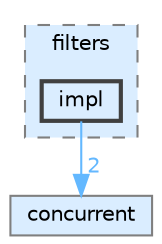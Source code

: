 digraph "src/include/cpp-toolbox/pcl/filters/impl"
{
 // LATEX_PDF_SIZE
  bgcolor="transparent";
  edge [fontname=Helvetica,fontsize=10,labelfontname=Helvetica,labelfontsize=10];
  node [fontname=Helvetica,fontsize=10,shape=box,height=0.2,width=0.4];
  compound=true
  subgraph clusterdir_db6ed2df9ca48b48cffa25729378b8de {
    graph [ bgcolor="#daedff", pencolor="grey50", label="filters", fontname=Helvetica,fontsize=10 style="filled,dashed", URL="dir_db6ed2df9ca48b48cffa25729378b8de.html",tooltip=""]
  dir_15407bf573b84458490d9ee2317432c1 [label="impl", fillcolor="#daedff", color="grey25", style="filled,bold", URL="dir_15407bf573b84458490d9ee2317432c1.html",tooltip=""];
  }
  dir_53097c1fb4416aacf03fa23589a54650 [label="concurrent", fillcolor="#daedff", color="grey50", style="filled", URL="dir_53097c1fb4416aacf03fa23589a54650.html",tooltip=""];
  dir_15407bf573b84458490d9ee2317432c1->dir_53097c1fb4416aacf03fa23589a54650 [headlabel="2", labeldistance=1.5 headhref="dir_000014_000001.html" href="dir_000014_000001.html" color="steelblue1" fontcolor="steelblue1"];
}
